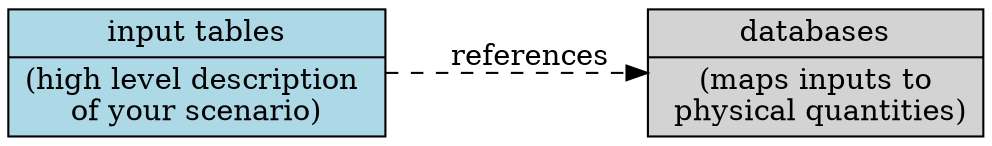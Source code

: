 digraph inputs_databases {
    rankdir=LR;
    inputs [fillcolor=lightblue, style=filled, shape=record
            label="input tables|(high level description \nof your scenario)"];
    databases [fillcolor=lightgrey, style=filled, shape=record
               label="databases|(maps inputs to\n physical quantities)"];

    inputs -> databases [style=dashed, label="   references"];
}
